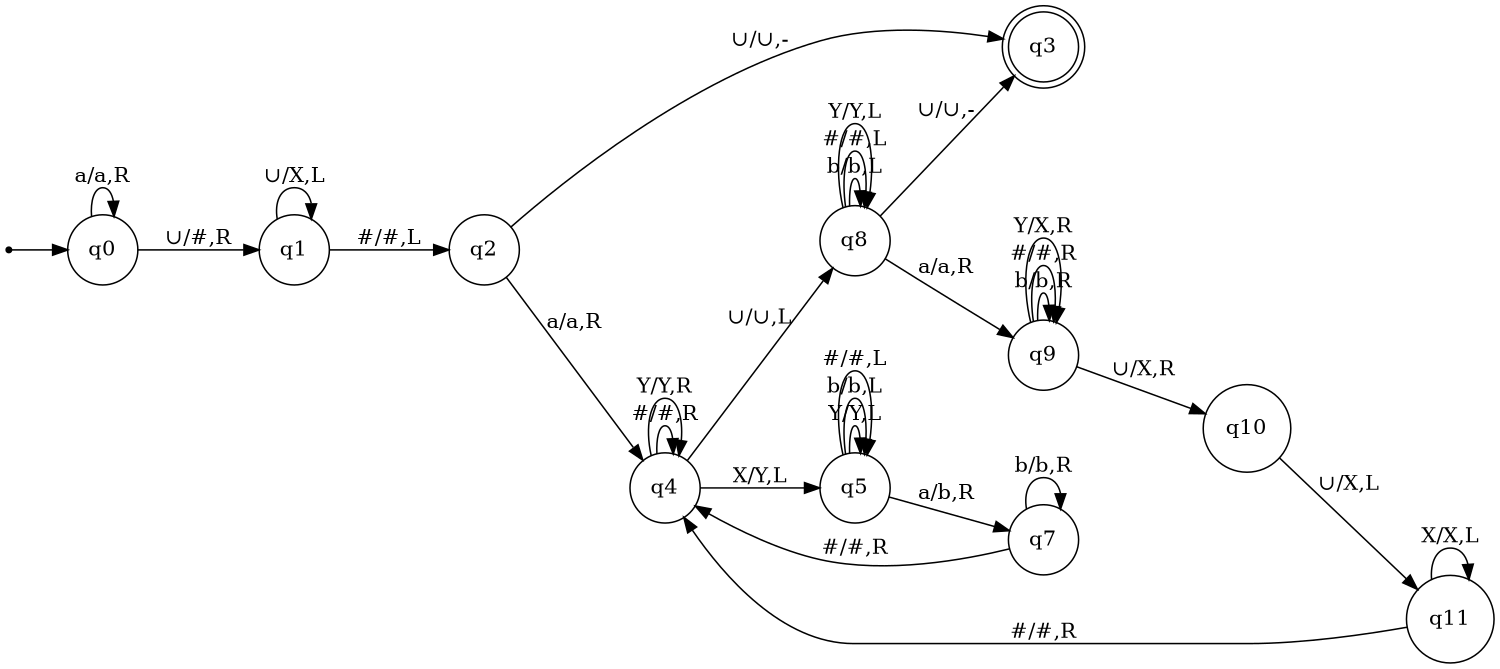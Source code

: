 digraph quadperfect {
    rankdir=LR;
    size="10,10";
    node [shape = circle];
    ini [shape=point];
    q3 [shape=doublecircle];

    // Initial transition
    ini -> q0;

    // Transitions
    q0 -> q0 [label="a/a,R"];
    q0 -> q1 [label="∪/#,R"];

    q1 -> q1 [label="∪/X,L"];
    q1 -> q2 [label="#/#,L"];

    q2 -> q3 [label="∪/∪,-"];
    q2 -> q4 [label="a/a,R"];

    q4 -> q4 [label="#/#,R"];
    q4 -> q8 [label="∪/∪,L"];
    q4 -> q4 [label="Y/Y,R"];
    q4 -> q5 [label="X/Y,L"];

    q5 -> q5 [label="Y/Y,L"];
    q5 -> q5 [label="b/b,L"];
    q5 -> q5 [label="#/#,L"];
    q5 -> q7 [label="a/b,R"];

    q7 -> q7 [label="b/b,R"];
    q7 -> q4 [label="#/#,R"];

    q8 -> q3 [label="∪/∪,-"];
    q8 -> q8 [label="b/b,L"];
    q8 -> q8 [label="#/#,L"];
    q8 -> q8 [label="Y/Y,L"];
    q8 -> q9 [label="a/a,R"];

    q9 -> q9 [label="b/b,R"];
    q9 -> q9 [label="#/#,R"];
    q9 -> q9 [label="Y/X,R"];
    q9 -> q10 [label="∪/X,R"];

    q10 -> q11 [label="∪/X,L"];

    q11 -> q11 [label="X/X,L"];
    q11 -> q4 [label="#/#,R"];
}
